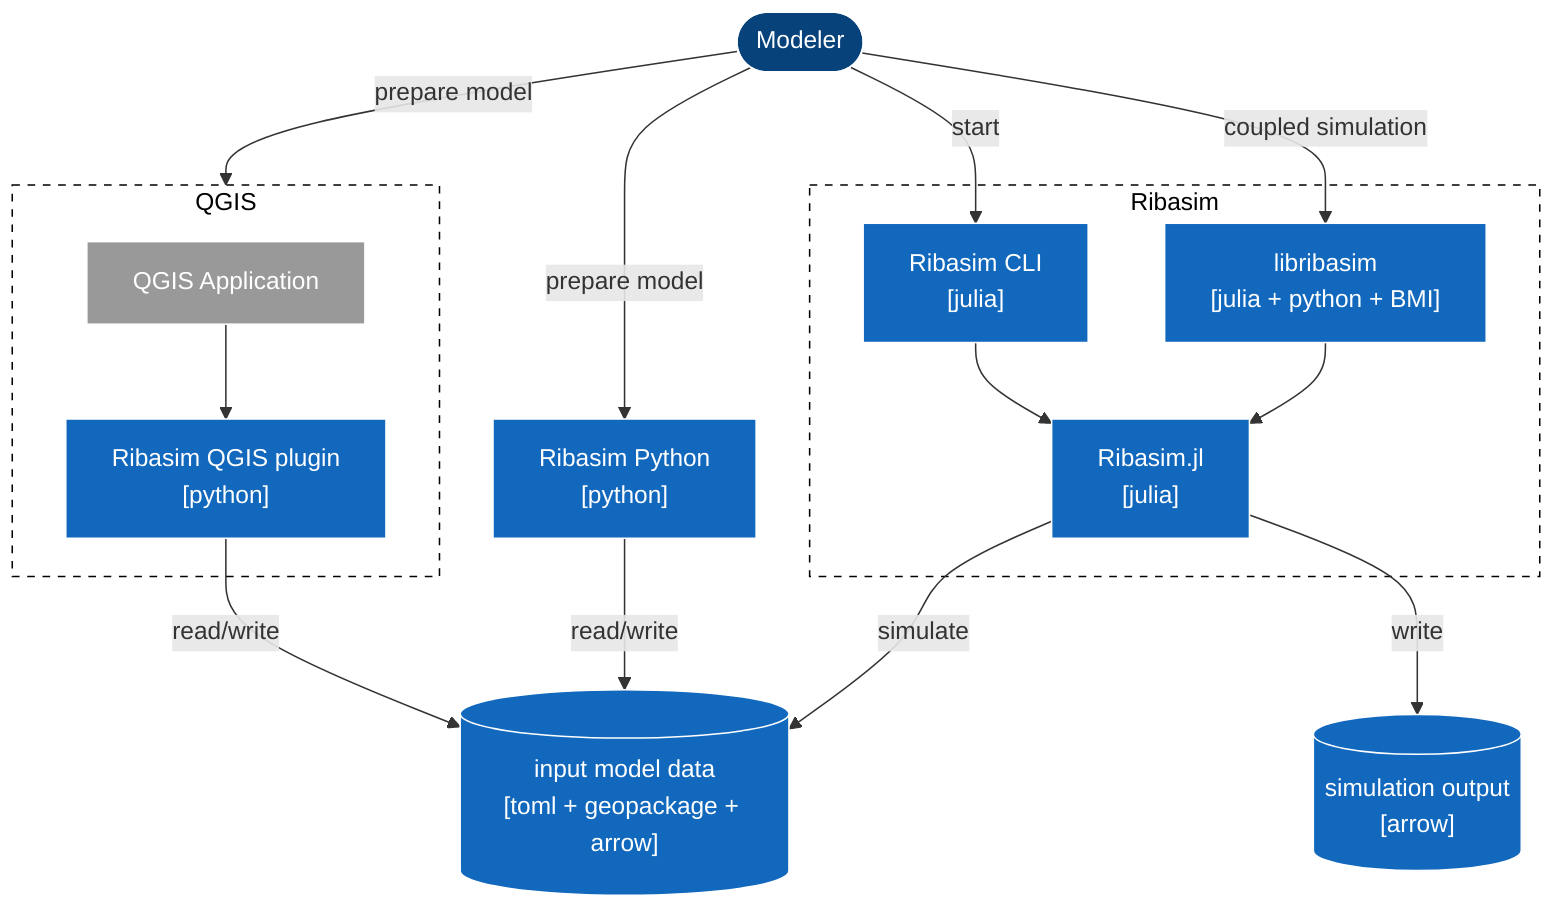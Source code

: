 flowchart TB
modeler([Modeler]):::user

api["Ribasim Python\n[python]"]:::system
modeler-->|prepare model|api

subgraph ribasimBoundary[Ribasim]
    ribasim["Ribasim.jl\n[julia]"]:::system
    libribasim["libribasim\n[julia + python + BMI]"]:::system
    cli["Ribasim CLI\n[julia]"]:::system
    cli-->ribasim
    libribasim-->ribasim
end
modeler-->|start|cli
modeler-->|coupled simulation|libribasim

subgraph qgisBoundary[QGIS]
    QGIS[QGIS Application]:::system_ext
    qgisPlugin["Ribasim QGIS plugin\n[python]"]:::system
    QGIS-->qgisPlugin
end
modeler-->|prepare model|qgisBoundary

model[("input model data\n[toml + geopackage + arrow]")]:::system
qgisPlugin-->|read/write|model
api-->|read/write|model
ribasim-->|simulate|model

output[("simulation output\n[arrow]")]:::system
ribasim-->|write|output

class qgisBoundary,ribasimBoundary boundary

%% class definitions for C4 model
classDef default stroke-width:1px,stroke:white,color:white
classDef system fill:#1168bd
classDef user fill:#08427b
classDef system_ext fill:#999999
classDef boundary fill:transparent,stroke-dasharray:5 5,stroke:black,color:black